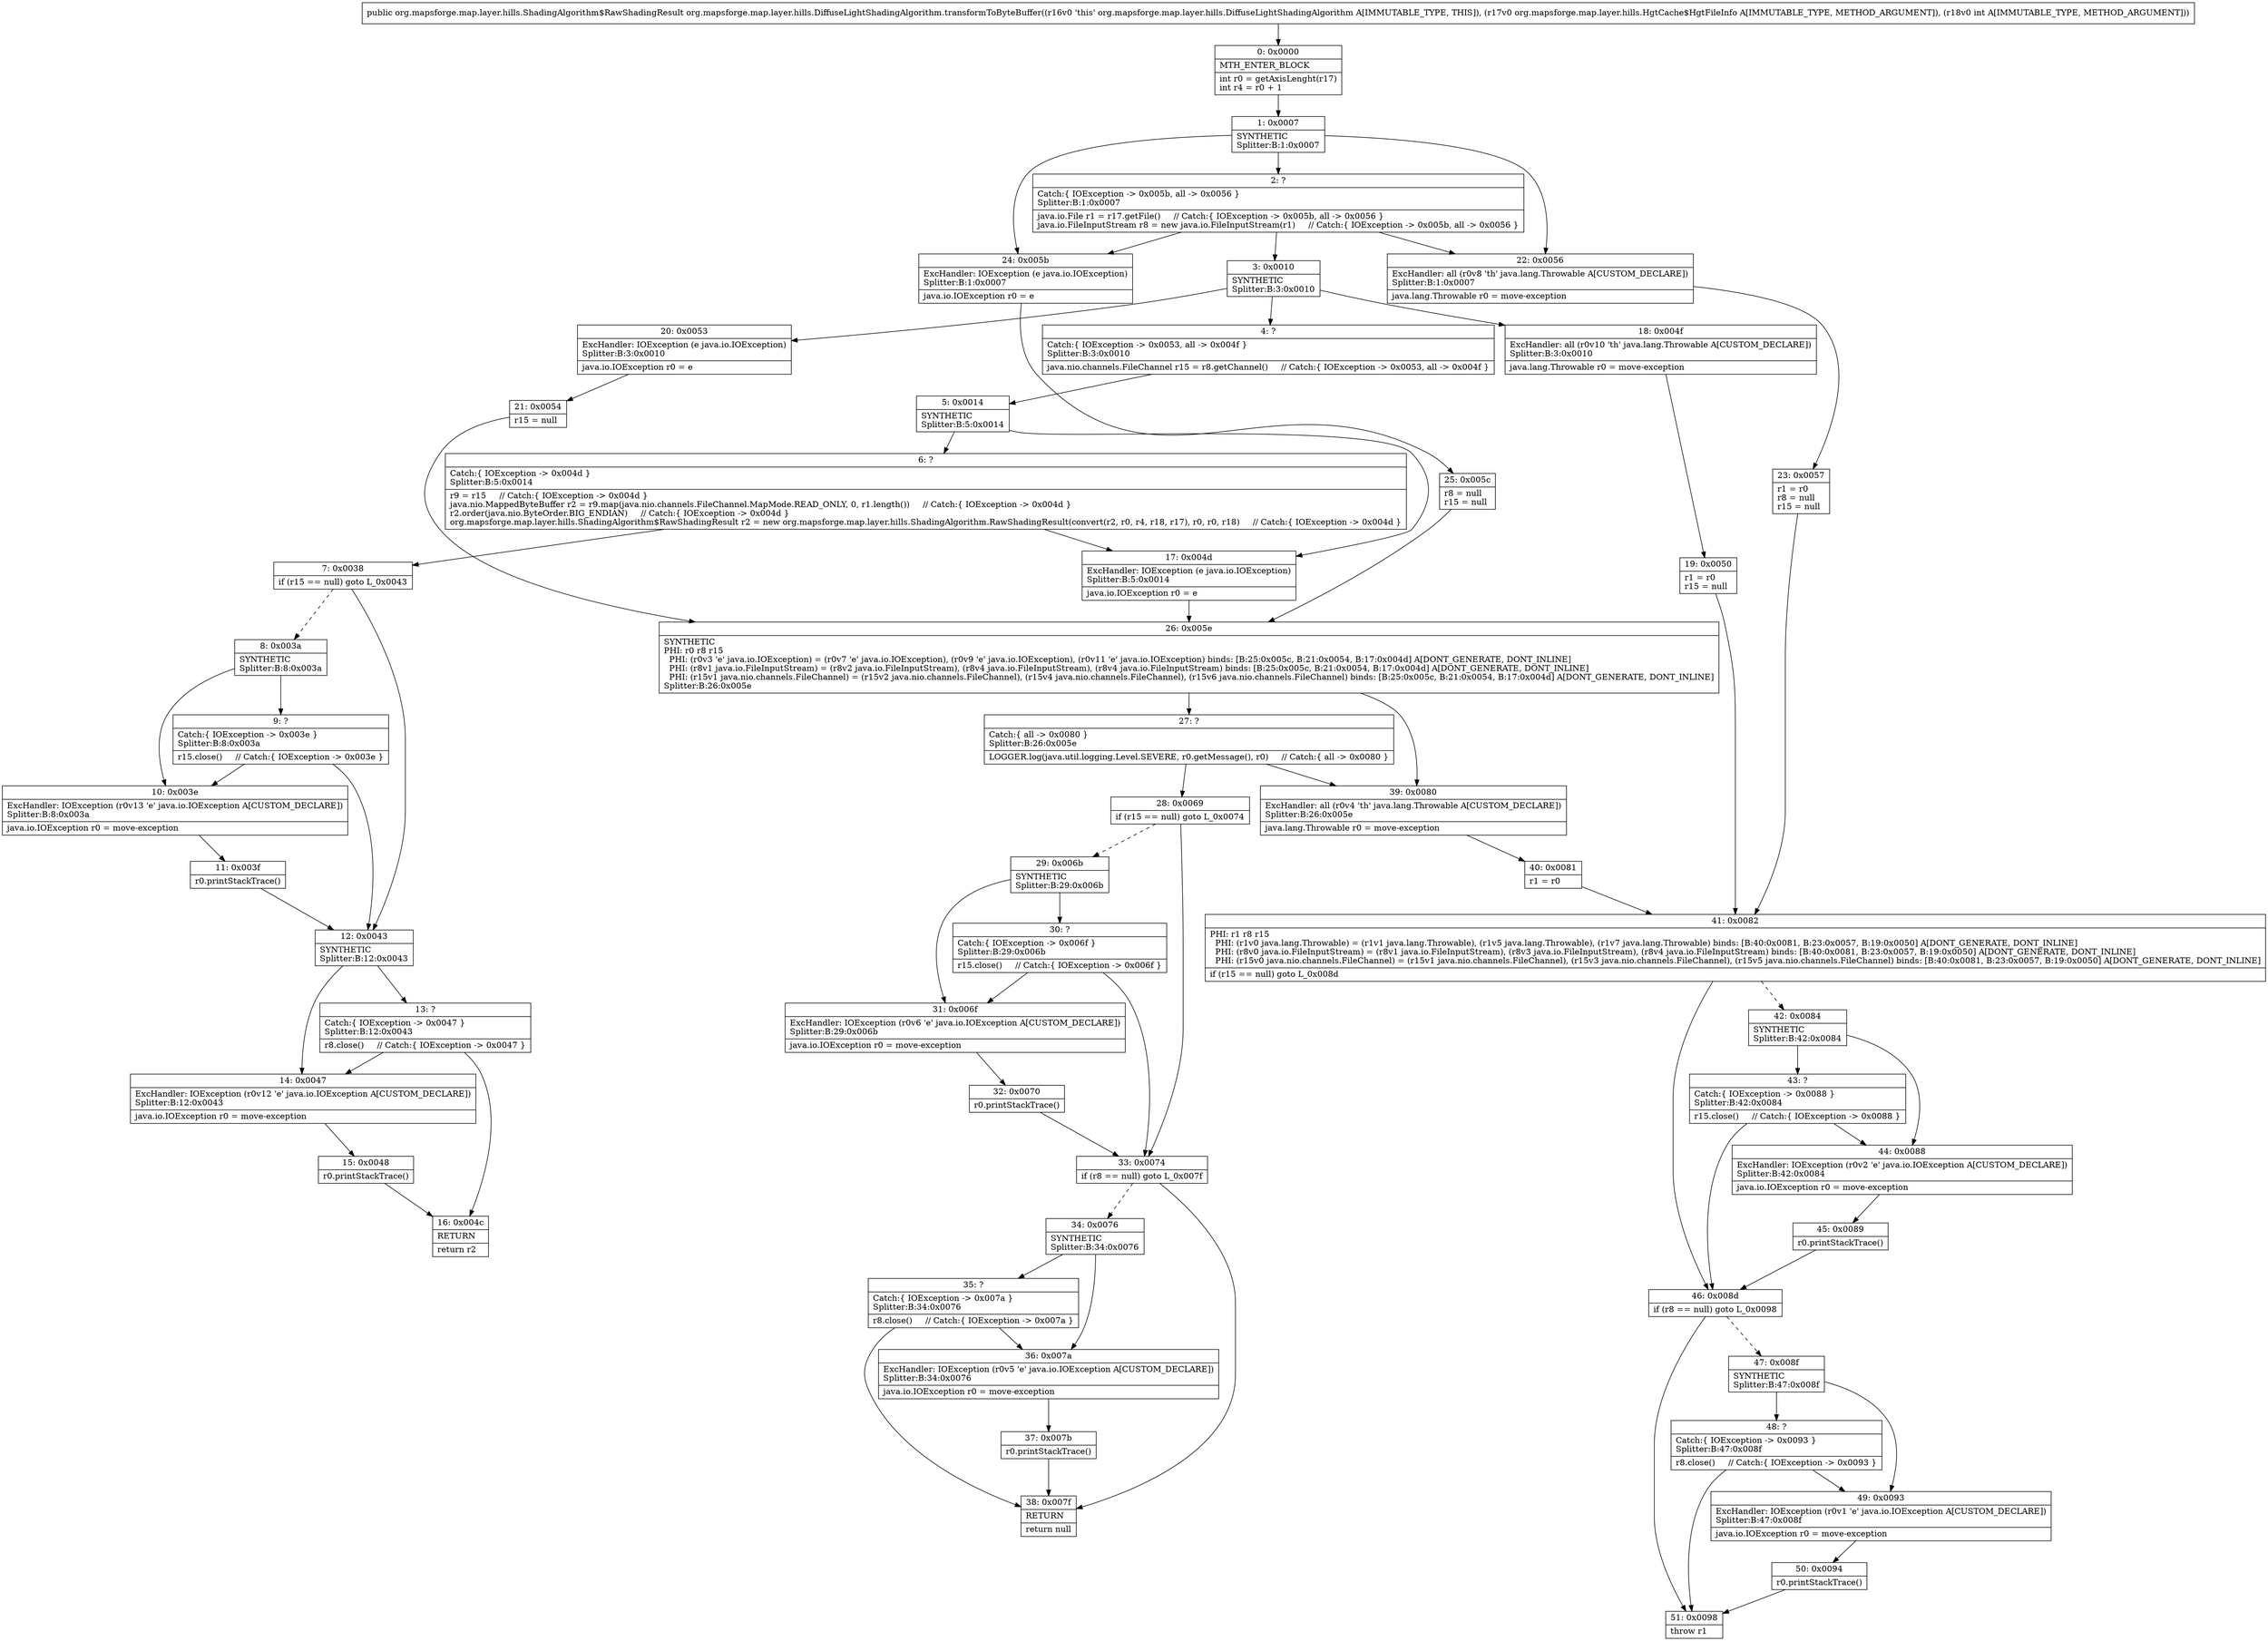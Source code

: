 digraph "CFG fororg.mapsforge.map.layer.hills.DiffuseLightShadingAlgorithm.transformToByteBuffer(Lorg\/mapsforge\/map\/layer\/hills\/HgtCache$HgtFileInfo;I)Lorg\/mapsforge\/map\/layer\/hills\/ShadingAlgorithm$RawShadingResult;" {
Node_0 [shape=record,label="{0\:\ 0x0000|MTH_ENTER_BLOCK\l|int r0 = getAxisLenght(r17)\lint r4 = r0 + 1\l}"];
Node_1 [shape=record,label="{1\:\ 0x0007|SYNTHETIC\lSplitter:B:1:0x0007\l}"];
Node_2 [shape=record,label="{2\:\ ?|Catch:\{ IOException \-\> 0x005b, all \-\> 0x0056 \}\lSplitter:B:1:0x0007\l|java.io.File r1 = r17.getFile()     \/\/ Catch:\{ IOException \-\> 0x005b, all \-\> 0x0056 \}\ljava.io.FileInputStream r8 = new java.io.FileInputStream(r1)     \/\/ Catch:\{ IOException \-\> 0x005b, all \-\> 0x0056 \}\l}"];
Node_3 [shape=record,label="{3\:\ 0x0010|SYNTHETIC\lSplitter:B:3:0x0010\l}"];
Node_4 [shape=record,label="{4\:\ ?|Catch:\{ IOException \-\> 0x0053, all \-\> 0x004f \}\lSplitter:B:3:0x0010\l|java.nio.channels.FileChannel r15 = r8.getChannel()     \/\/ Catch:\{ IOException \-\> 0x0053, all \-\> 0x004f \}\l}"];
Node_5 [shape=record,label="{5\:\ 0x0014|SYNTHETIC\lSplitter:B:5:0x0014\l}"];
Node_6 [shape=record,label="{6\:\ ?|Catch:\{ IOException \-\> 0x004d \}\lSplitter:B:5:0x0014\l|r9 = r15     \/\/ Catch:\{ IOException \-\> 0x004d \}\ljava.nio.MappedByteBuffer r2 = r9.map(java.nio.channels.FileChannel.MapMode.READ_ONLY, 0, r1.length())     \/\/ Catch:\{ IOException \-\> 0x004d \}\lr2.order(java.nio.ByteOrder.BIG_ENDIAN)     \/\/ Catch:\{ IOException \-\> 0x004d \}\lorg.mapsforge.map.layer.hills.ShadingAlgorithm$RawShadingResult r2 = new org.mapsforge.map.layer.hills.ShadingAlgorithm.RawShadingResult(convert(r2, r0, r4, r18, r17), r0, r0, r18)     \/\/ Catch:\{ IOException \-\> 0x004d \}\l}"];
Node_7 [shape=record,label="{7\:\ 0x0038|if (r15 == null) goto L_0x0043\l}"];
Node_8 [shape=record,label="{8\:\ 0x003a|SYNTHETIC\lSplitter:B:8:0x003a\l}"];
Node_9 [shape=record,label="{9\:\ ?|Catch:\{ IOException \-\> 0x003e \}\lSplitter:B:8:0x003a\l|r15.close()     \/\/ Catch:\{ IOException \-\> 0x003e \}\l}"];
Node_10 [shape=record,label="{10\:\ 0x003e|ExcHandler: IOException (r0v13 'e' java.io.IOException A[CUSTOM_DECLARE])\lSplitter:B:8:0x003a\l|java.io.IOException r0 = move\-exception\l}"];
Node_11 [shape=record,label="{11\:\ 0x003f|r0.printStackTrace()\l}"];
Node_12 [shape=record,label="{12\:\ 0x0043|SYNTHETIC\lSplitter:B:12:0x0043\l}"];
Node_13 [shape=record,label="{13\:\ ?|Catch:\{ IOException \-\> 0x0047 \}\lSplitter:B:12:0x0043\l|r8.close()     \/\/ Catch:\{ IOException \-\> 0x0047 \}\l}"];
Node_14 [shape=record,label="{14\:\ 0x0047|ExcHandler: IOException (r0v12 'e' java.io.IOException A[CUSTOM_DECLARE])\lSplitter:B:12:0x0043\l|java.io.IOException r0 = move\-exception\l}"];
Node_15 [shape=record,label="{15\:\ 0x0048|r0.printStackTrace()\l}"];
Node_16 [shape=record,label="{16\:\ 0x004c|RETURN\l|return r2\l}"];
Node_17 [shape=record,label="{17\:\ 0x004d|ExcHandler: IOException (e java.io.IOException)\lSplitter:B:5:0x0014\l|java.io.IOException r0 = e\l}"];
Node_18 [shape=record,label="{18\:\ 0x004f|ExcHandler: all (r0v10 'th' java.lang.Throwable A[CUSTOM_DECLARE])\lSplitter:B:3:0x0010\l|java.lang.Throwable r0 = move\-exception\l}"];
Node_19 [shape=record,label="{19\:\ 0x0050|r1 = r0\lr15 = null\l}"];
Node_20 [shape=record,label="{20\:\ 0x0053|ExcHandler: IOException (e java.io.IOException)\lSplitter:B:3:0x0010\l|java.io.IOException r0 = e\l}"];
Node_21 [shape=record,label="{21\:\ 0x0054|r15 = null\l}"];
Node_22 [shape=record,label="{22\:\ 0x0056|ExcHandler: all (r0v8 'th' java.lang.Throwable A[CUSTOM_DECLARE])\lSplitter:B:1:0x0007\l|java.lang.Throwable r0 = move\-exception\l}"];
Node_23 [shape=record,label="{23\:\ 0x0057|r1 = r0\lr8 = null\lr15 = null\l}"];
Node_24 [shape=record,label="{24\:\ 0x005b|ExcHandler: IOException (e java.io.IOException)\lSplitter:B:1:0x0007\l|java.io.IOException r0 = e\l}"];
Node_25 [shape=record,label="{25\:\ 0x005c|r8 = null\lr15 = null\l}"];
Node_26 [shape=record,label="{26\:\ 0x005e|SYNTHETIC\lPHI: r0 r8 r15 \l  PHI: (r0v3 'e' java.io.IOException) = (r0v7 'e' java.io.IOException), (r0v9 'e' java.io.IOException), (r0v11 'e' java.io.IOException) binds: [B:25:0x005c, B:21:0x0054, B:17:0x004d] A[DONT_GENERATE, DONT_INLINE]\l  PHI: (r8v1 java.io.FileInputStream) = (r8v2 java.io.FileInputStream), (r8v4 java.io.FileInputStream), (r8v4 java.io.FileInputStream) binds: [B:25:0x005c, B:21:0x0054, B:17:0x004d] A[DONT_GENERATE, DONT_INLINE]\l  PHI: (r15v1 java.nio.channels.FileChannel) = (r15v2 java.nio.channels.FileChannel), (r15v4 java.nio.channels.FileChannel), (r15v6 java.nio.channels.FileChannel) binds: [B:25:0x005c, B:21:0x0054, B:17:0x004d] A[DONT_GENERATE, DONT_INLINE]\lSplitter:B:26:0x005e\l}"];
Node_27 [shape=record,label="{27\:\ ?|Catch:\{ all \-\> 0x0080 \}\lSplitter:B:26:0x005e\l|LOGGER.log(java.util.logging.Level.SEVERE, r0.getMessage(), r0)     \/\/ Catch:\{ all \-\> 0x0080 \}\l}"];
Node_28 [shape=record,label="{28\:\ 0x0069|if (r15 == null) goto L_0x0074\l}"];
Node_29 [shape=record,label="{29\:\ 0x006b|SYNTHETIC\lSplitter:B:29:0x006b\l}"];
Node_30 [shape=record,label="{30\:\ ?|Catch:\{ IOException \-\> 0x006f \}\lSplitter:B:29:0x006b\l|r15.close()     \/\/ Catch:\{ IOException \-\> 0x006f \}\l}"];
Node_31 [shape=record,label="{31\:\ 0x006f|ExcHandler: IOException (r0v6 'e' java.io.IOException A[CUSTOM_DECLARE])\lSplitter:B:29:0x006b\l|java.io.IOException r0 = move\-exception\l}"];
Node_32 [shape=record,label="{32\:\ 0x0070|r0.printStackTrace()\l}"];
Node_33 [shape=record,label="{33\:\ 0x0074|if (r8 == null) goto L_0x007f\l}"];
Node_34 [shape=record,label="{34\:\ 0x0076|SYNTHETIC\lSplitter:B:34:0x0076\l}"];
Node_35 [shape=record,label="{35\:\ ?|Catch:\{ IOException \-\> 0x007a \}\lSplitter:B:34:0x0076\l|r8.close()     \/\/ Catch:\{ IOException \-\> 0x007a \}\l}"];
Node_36 [shape=record,label="{36\:\ 0x007a|ExcHandler: IOException (r0v5 'e' java.io.IOException A[CUSTOM_DECLARE])\lSplitter:B:34:0x0076\l|java.io.IOException r0 = move\-exception\l}"];
Node_37 [shape=record,label="{37\:\ 0x007b|r0.printStackTrace()\l}"];
Node_38 [shape=record,label="{38\:\ 0x007f|RETURN\l|return null\l}"];
Node_39 [shape=record,label="{39\:\ 0x0080|ExcHandler: all (r0v4 'th' java.lang.Throwable A[CUSTOM_DECLARE])\lSplitter:B:26:0x005e\l|java.lang.Throwable r0 = move\-exception\l}"];
Node_40 [shape=record,label="{40\:\ 0x0081|r1 = r0\l}"];
Node_41 [shape=record,label="{41\:\ 0x0082|PHI: r1 r8 r15 \l  PHI: (r1v0 java.lang.Throwable) = (r1v1 java.lang.Throwable), (r1v5 java.lang.Throwable), (r1v7 java.lang.Throwable) binds: [B:40:0x0081, B:23:0x0057, B:19:0x0050] A[DONT_GENERATE, DONT_INLINE]\l  PHI: (r8v0 java.io.FileInputStream) = (r8v1 java.io.FileInputStream), (r8v3 java.io.FileInputStream), (r8v4 java.io.FileInputStream) binds: [B:40:0x0081, B:23:0x0057, B:19:0x0050] A[DONT_GENERATE, DONT_INLINE]\l  PHI: (r15v0 java.nio.channels.FileChannel) = (r15v1 java.nio.channels.FileChannel), (r15v3 java.nio.channels.FileChannel), (r15v5 java.nio.channels.FileChannel) binds: [B:40:0x0081, B:23:0x0057, B:19:0x0050] A[DONT_GENERATE, DONT_INLINE]\l|if (r15 == null) goto L_0x008d\l}"];
Node_42 [shape=record,label="{42\:\ 0x0084|SYNTHETIC\lSplitter:B:42:0x0084\l}"];
Node_43 [shape=record,label="{43\:\ ?|Catch:\{ IOException \-\> 0x0088 \}\lSplitter:B:42:0x0084\l|r15.close()     \/\/ Catch:\{ IOException \-\> 0x0088 \}\l}"];
Node_44 [shape=record,label="{44\:\ 0x0088|ExcHandler: IOException (r0v2 'e' java.io.IOException A[CUSTOM_DECLARE])\lSplitter:B:42:0x0084\l|java.io.IOException r0 = move\-exception\l}"];
Node_45 [shape=record,label="{45\:\ 0x0089|r0.printStackTrace()\l}"];
Node_46 [shape=record,label="{46\:\ 0x008d|if (r8 == null) goto L_0x0098\l}"];
Node_47 [shape=record,label="{47\:\ 0x008f|SYNTHETIC\lSplitter:B:47:0x008f\l}"];
Node_48 [shape=record,label="{48\:\ ?|Catch:\{ IOException \-\> 0x0093 \}\lSplitter:B:47:0x008f\l|r8.close()     \/\/ Catch:\{ IOException \-\> 0x0093 \}\l}"];
Node_49 [shape=record,label="{49\:\ 0x0093|ExcHandler: IOException (r0v1 'e' java.io.IOException A[CUSTOM_DECLARE])\lSplitter:B:47:0x008f\l|java.io.IOException r0 = move\-exception\l}"];
Node_50 [shape=record,label="{50\:\ 0x0094|r0.printStackTrace()\l}"];
Node_51 [shape=record,label="{51\:\ 0x0098|throw r1\l}"];
MethodNode[shape=record,label="{public org.mapsforge.map.layer.hills.ShadingAlgorithm$RawShadingResult org.mapsforge.map.layer.hills.DiffuseLightShadingAlgorithm.transformToByteBuffer((r16v0 'this' org.mapsforge.map.layer.hills.DiffuseLightShadingAlgorithm A[IMMUTABLE_TYPE, THIS]), (r17v0 org.mapsforge.map.layer.hills.HgtCache$HgtFileInfo A[IMMUTABLE_TYPE, METHOD_ARGUMENT]), (r18v0 int A[IMMUTABLE_TYPE, METHOD_ARGUMENT])) }"];
MethodNode -> Node_0;
Node_0 -> Node_1;
Node_1 -> Node_2;
Node_1 -> Node_24;
Node_1 -> Node_22;
Node_2 -> Node_3;
Node_2 -> Node_24;
Node_2 -> Node_22;
Node_3 -> Node_4;
Node_3 -> Node_20;
Node_3 -> Node_18;
Node_4 -> Node_5;
Node_5 -> Node_6;
Node_5 -> Node_17;
Node_6 -> Node_7;
Node_6 -> Node_17;
Node_7 -> Node_8[style=dashed];
Node_7 -> Node_12;
Node_8 -> Node_9;
Node_8 -> Node_10;
Node_9 -> Node_10;
Node_9 -> Node_12;
Node_10 -> Node_11;
Node_11 -> Node_12;
Node_12 -> Node_13;
Node_12 -> Node_14;
Node_13 -> Node_14;
Node_13 -> Node_16;
Node_14 -> Node_15;
Node_15 -> Node_16;
Node_17 -> Node_26;
Node_18 -> Node_19;
Node_19 -> Node_41;
Node_20 -> Node_21;
Node_21 -> Node_26;
Node_22 -> Node_23;
Node_23 -> Node_41;
Node_24 -> Node_25;
Node_25 -> Node_26;
Node_26 -> Node_27;
Node_26 -> Node_39;
Node_27 -> Node_28;
Node_27 -> Node_39;
Node_28 -> Node_29[style=dashed];
Node_28 -> Node_33;
Node_29 -> Node_30;
Node_29 -> Node_31;
Node_30 -> Node_31;
Node_30 -> Node_33;
Node_31 -> Node_32;
Node_32 -> Node_33;
Node_33 -> Node_34[style=dashed];
Node_33 -> Node_38;
Node_34 -> Node_35;
Node_34 -> Node_36;
Node_35 -> Node_36;
Node_35 -> Node_38;
Node_36 -> Node_37;
Node_37 -> Node_38;
Node_39 -> Node_40;
Node_40 -> Node_41;
Node_41 -> Node_42[style=dashed];
Node_41 -> Node_46;
Node_42 -> Node_43;
Node_42 -> Node_44;
Node_43 -> Node_44;
Node_43 -> Node_46;
Node_44 -> Node_45;
Node_45 -> Node_46;
Node_46 -> Node_47[style=dashed];
Node_46 -> Node_51;
Node_47 -> Node_48;
Node_47 -> Node_49;
Node_48 -> Node_49;
Node_48 -> Node_51;
Node_49 -> Node_50;
Node_50 -> Node_51;
}

